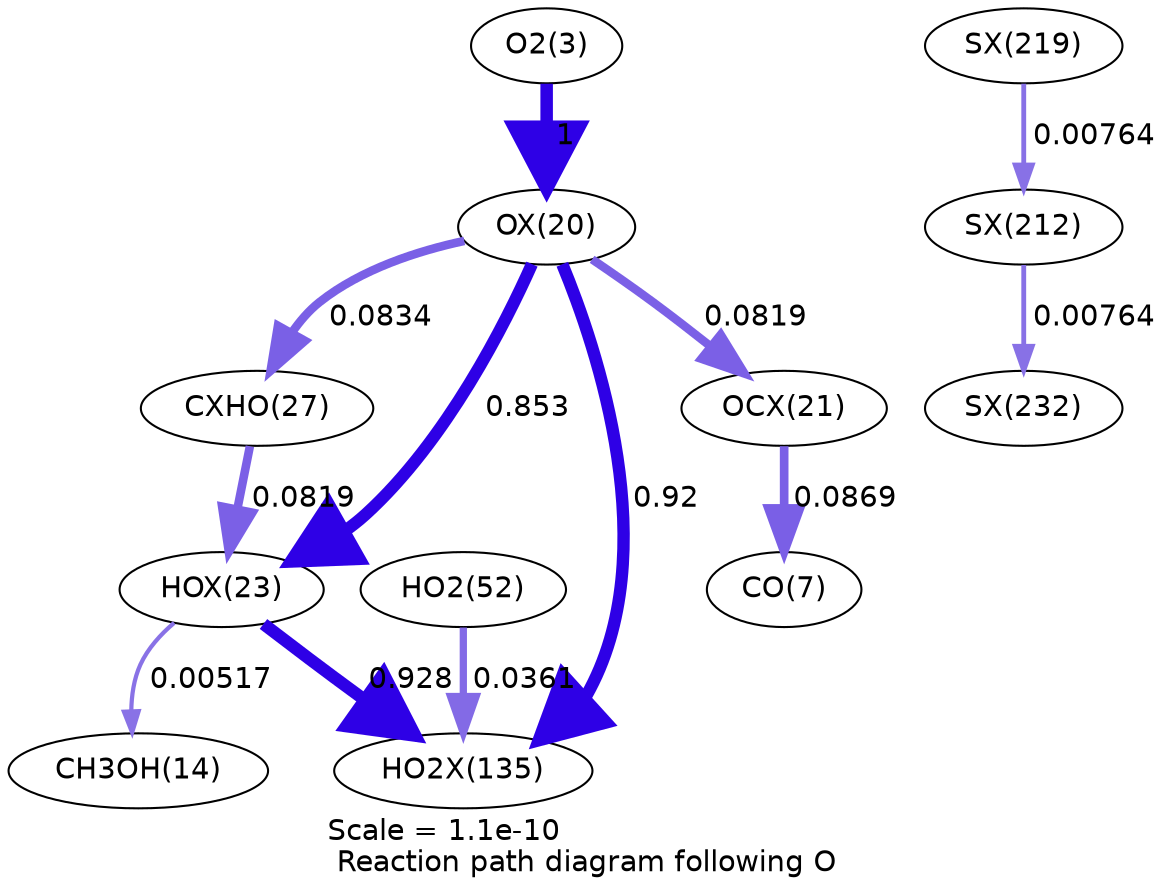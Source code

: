 digraph reaction_paths {
center=1;
s5 -> s28[fontname="Helvetica", penwidth=6, arrowsize=3, color="0.7, 1.5, 0.9"
, label=" 1"];
s28 -> s31[fontname="Helvetica", penwidth=5.88, arrowsize=2.94, color="0.7, 1.35, 0.9"
, label=" 0.853"];
s28 -> s46[fontname="Helvetica", penwidth=5.94, arrowsize=2.97, color="0.7, 1.42, 0.9"
, label=" 0.92"];
s28 -> s33[fontname="Helvetica", penwidth=4.12, arrowsize=2.06, color="0.7, 0.583, 0.9"
, label=" 0.0834"];
s28 -> s29[fontname="Helvetica", penwidth=4.11, arrowsize=2.06, color="0.7, 0.582, 0.9"
, label=" 0.0819"];
s31 -> s16[fontname="Helvetica", penwidth=2.03, arrowsize=1.01, color="0.7, 0.505, 0.9"
, label=" 0.00517"];
s31 -> s46[fontname="Helvetica", penwidth=5.94, arrowsize=2.97, color="0.7, 1.43, 0.9"
, label=" 0.928"];
s33 -> s31[fontname="Helvetica", penwidth=4.11, arrowsize=2.06, color="0.7, 0.582, 0.9"
, label=" 0.0819"];
s21 -> s46[fontname="Helvetica", penwidth=3.49, arrowsize=1.75, color="0.7, 0.536, 0.9"
, label=" 0.0361"];
s29 -> s9[fontname="Helvetica", penwidth=4.16, arrowsize=2.08, color="0.7, 0.587, 0.9"
, label=" 0.0869"];
s52 -> s51[fontname="Helvetica", penwidth=2.32, arrowsize=1.16, color="0.7, 0.508, 0.9"
, label=" 0.00764"];
s51 -> s53[fontname="Helvetica", penwidth=2.32, arrowsize=1.16, color="0.7, 0.508, 0.9"
, label=" 0.00764"];
s5 [ fontname="Helvetica", label="O2(3)"];
s9 [ fontname="Helvetica", label="CO(7)"];
s16 [ fontname="Helvetica", label="CH3OH(14)"];
s21 [ fontname="Helvetica", label="HO2(52)"];
s28 [ fontname="Helvetica", label="OX(20)"];
s29 [ fontname="Helvetica", label="OCX(21)"];
s31 [ fontname="Helvetica", label="HOX(23)"];
s33 [ fontname="Helvetica", label="CXHO(27)"];
s46 [ fontname="Helvetica", label="HO2X(135)"];
s51 [ fontname="Helvetica", label="SX(212)"];
s52 [ fontname="Helvetica", label="SX(219)"];
s53 [ fontname="Helvetica", label="SX(232)"];
 label = "Scale = 1.1e-10\l Reaction path diagram following O";
 fontname = "Helvetica";
}
